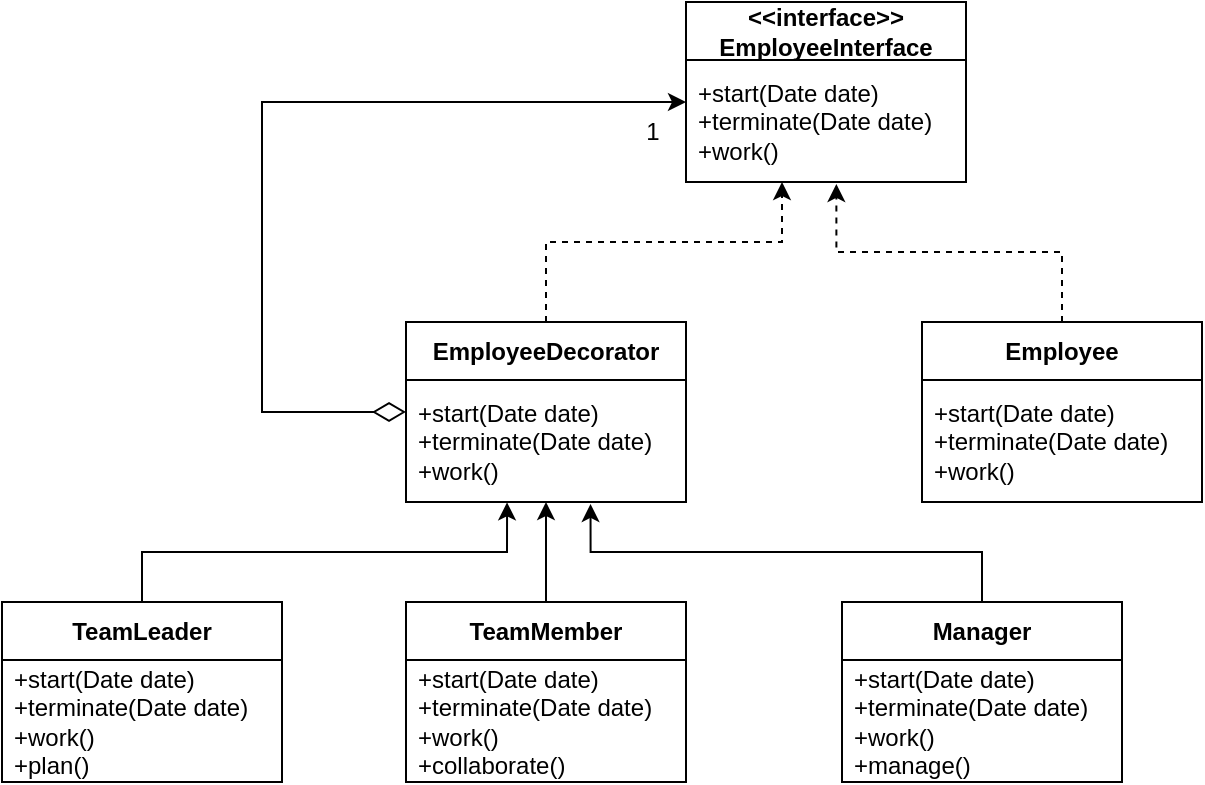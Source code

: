 <mxfile version="21.1.7" type="device">
  <diagram name="Página-1" id="sE2SjiLkorlBTkyt2gvi">
    <mxGraphModel dx="1633" dy="545" grid="1" gridSize="10" guides="1" tooltips="1" connect="1" arrows="1" fold="1" page="1" pageScale="1" pageWidth="583" pageHeight="827" math="0" shadow="0">
      <root>
        <mxCell id="0" />
        <mxCell id="1" parent="0" />
        <mxCell id="8pvvA_8ngnJw5dd9LJ02-1" value="&amp;lt;&amp;lt;interface&amp;gt;&amp;gt;&lt;br&gt;EmployeeInterface" style="swimlane;fontStyle=1;align=center;verticalAlign=middle;childLayout=stackLayout;horizontal=1;startSize=29;horizontalStack=0;resizeParent=1;resizeParentMax=0;resizeLast=0;collapsible=0;marginBottom=0;html=1;whiteSpace=wrap;" vertex="1" parent="1">
          <mxGeometry x="222" y="90" width="140" height="90" as="geometry" />
        </mxCell>
        <mxCell id="8pvvA_8ngnJw5dd9LJ02-3" value="+start(Date date)&lt;br&gt;+terminate(Date date)&lt;br&gt;+work()" style="text;html=1;strokeColor=none;fillColor=none;align=left;verticalAlign=middle;spacingLeft=4;spacingRight=4;overflow=hidden;rotatable=0;points=[[0,0.5],[1,0.5]];portConstraint=eastwest;whiteSpace=wrap;" vertex="1" parent="8pvvA_8ngnJw5dd9LJ02-1">
          <mxGeometry y="29" width="140" height="61" as="geometry" />
        </mxCell>
        <mxCell id="8pvvA_8ngnJw5dd9LJ02-8" style="edgeStyle=orthogonalEdgeStyle;rounded=0;orthogonalLoop=1;jettySize=auto;html=1;dashed=1;" edge="1" parent="1" source="8pvvA_8ngnJw5dd9LJ02-4" target="8pvvA_8ngnJw5dd9LJ02-3">
          <mxGeometry relative="1" as="geometry">
            <Array as="points">
              <mxPoint x="152" y="210" />
              <mxPoint x="270" y="210" />
            </Array>
          </mxGeometry>
        </mxCell>
        <mxCell id="8pvvA_8ngnJw5dd9LJ02-21" style="edgeStyle=orthogonalEdgeStyle;rounded=0;orthogonalLoop=1;jettySize=auto;html=1;startArrow=diamondThin;startFill=0;startSize=14;" edge="1" parent="1" source="8pvvA_8ngnJw5dd9LJ02-4" target="8pvvA_8ngnJw5dd9LJ02-1">
          <mxGeometry relative="1" as="geometry">
            <Array as="points">
              <mxPoint x="10" y="295" />
              <mxPoint x="10" y="140" />
            </Array>
          </mxGeometry>
        </mxCell>
        <mxCell id="8pvvA_8ngnJw5dd9LJ02-4" value="EmployeeDecorator" style="swimlane;fontStyle=1;align=center;verticalAlign=middle;childLayout=stackLayout;horizontal=1;startSize=29;horizontalStack=0;resizeParent=1;resizeParentMax=0;resizeLast=0;collapsible=0;marginBottom=0;html=1;whiteSpace=wrap;" vertex="1" parent="1">
          <mxGeometry x="82" y="250" width="140" height="90" as="geometry" />
        </mxCell>
        <mxCell id="8pvvA_8ngnJw5dd9LJ02-5" value="+start(Date date)&lt;br&gt;+terminate(Date date)&lt;br&gt;+work()" style="text;html=1;strokeColor=none;fillColor=none;align=left;verticalAlign=middle;spacingLeft=4;spacingRight=4;overflow=hidden;rotatable=0;points=[[0,0.5],[1,0.5]];portConstraint=eastwest;whiteSpace=wrap;" vertex="1" parent="8pvvA_8ngnJw5dd9LJ02-4">
          <mxGeometry y="29" width="140" height="61" as="geometry" />
        </mxCell>
        <mxCell id="8pvvA_8ngnJw5dd9LJ02-9" style="edgeStyle=orthogonalEdgeStyle;rounded=0;orthogonalLoop=1;jettySize=auto;html=1;entryX=0.537;entryY=1.016;entryDx=0;entryDy=0;entryPerimeter=0;dashed=1;" edge="1" parent="1" source="8pvvA_8ngnJw5dd9LJ02-6" target="8pvvA_8ngnJw5dd9LJ02-3">
          <mxGeometry relative="1" as="geometry" />
        </mxCell>
        <mxCell id="8pvvA_8ngnJw5dd9LJ02-6" value="Employee" style="swimlane;fontStyle=1;align=center;verticalAlign=middle;childLayout=stackLayout;horizontal=1;startSize=29;horizontalStack=0;resizeParent=1;resizeParentMax=0;resizeLast=0;collapsible=0;marginBottom=0;html=1;whiteSpace=wrap;" vertex="1" parent="1">
          <mxGeometry x="340" y="250" width="140" height="90" as="geometry" />
        </mxCell>
        <mxCell id="8pvvA_8ngnJw5dd9LJ02-7" value="+start(Date date)&lt;br&gt;+terminate(Date date)&lt;br&gt;+work()" style="text;html=1;strokeColor=none;fillColor=none;align=left;verticalAlign=middle;spacingLeft=4;spacingRight=4;overflow=hidden;rotatable=0;points=[[0,0.5],[1,0.5]];portConstraint=eastwest;whiteSpace=wrap;" vertex="1" parent="8pvvA_8ngnJw5dd9LJ02-6">
          <mxGeometry y="29" width="140" height="61" as="geometry" />
        </mxCell>
        <mxCell id="8pvvA_8ngnJw5dd9LJ02-17" style="edgeStyle=orthogonalEdgeStyle;rounded=0;orthogonalLoop=1;jettySize=auto;html=1;entryX=0.5;entryY=1;entryDx=0;entryDy=0;entryPerimeter=0;" edge="1" parent="1" source="8pvvA_8ngnJw5dd9LJ02-10" target="8pvvA_8ngnJw5dd9LJ02-5">
          <mxGeometry relative="1" as="geometry" />
        </mxCell>
        <mxCell id="8pvvA_8ngnJw5dd9LJ02-10" value="TeamMember" style="swimlane;fontStyle=1;align=center;verticalAlign=middle;childLayout=stackLayout;horizontal=1;startSize=29;horizontalStack=0;resizeParent=1;resizeParentMax=0;resizeLast=0;collapsible=0;marginBottom=0;html=1;whiteSpace=wrap;" vertex="1" parent="1">
          <mxGeometry x="82" y="390" width="140" height="90" as="geometry" />
        </mxCell>
        <mxCell id="8pvvA_8ngnJw5dd9LJ02-11" value="+start(Date date)&lt;br&gt;+terminate(Date date)&lt;br&gt;+work()&lt;br&gt;+collaborate()" style="text;html=1;strokeColor=none;fillColor=none;align=left;verticalAlign=middle;spacingLeft=4;spacingRight=4;overflow=hidden;rotatable=0;points=[[0,0.5],[1,0.5]];portConstraint=eastwest;whiteSpace=wrap;" vertex="1" parent="8pvvA_8ngnJw5dd9LJ02-10">
          <mxGeometry y="29" width="140" height="61" as="geometry" />
        </mxCell>
        <mxCell id="8pvvA_8ngnJw5dd9LJ02-16" style="edgeStyle=orthogonalEdgeStyle;rounded=0;orthogonalLoop=1;jettySize=auto;html=1;entryX=0.361;entryY=1.003;entryDx=0;entryDy=0;entryPerimeter=0;" edge="1" parent="1" source="8pvvA_8ngnJw5dd9LJ02-12" target="8pvvA_8ngnJw5dd9LJ02-5">
          <mxGeometry relative="1" as="geometry" />
        </mxCell>
        <mxCell id="8pvvA_8ngnJw5dd9LJ02-12" value="TeamLeader" style="swimlane;fontStyle=1;align=center;verticalAlign=middle;childLayout=stackLayout;horizontal=1;startSize=29;horizontalStack=0;resizeParent=1;resizeParentMax=0;resizeLast=0;collapsible=0;marginBottom=0;html=1;whiteSpace=wrap;" vertex="1" parent="1">
          <mxGeometry x="-120" y="390" width="140" height="90" as="geometry" />
        </mxCell>
        <mxCell id="8pvvA_8ngnJw5dd9LJ02-13" value="+start(Date date)&lt;br&gt;+terminate(Date date)&lt;br&gt;+work()&lt;br&gt;+plan()" style="text;html=1;strokeColor=none;fillColor=none;align=left;verticalAlign=middle;spacingLeft=4;spacingRight=4;overflow=hidden;rotatable=0;points=[[0,0.5],[1,0.5]];portConstraint=eastwest;whiteSpace=wrap;" vertex="1" parent="8pvvA_8ngnJw5dd9LJ02-12">
          <mxGeometry y="29" width="140" height="61" as="geometry" />
        </mxCell>
        <mxCell id="8pvvA_8ngnJw5dd9LJ02-18" style="edgeStyle=orthogonalEdgeStyle;rounded=0;orthogonalLoop=1;jettySize=auto;html=1;entryX=0.659;entryY=1.016;entryDx=0;entryDy=0;entryPerimeter=0;" edge="1" parent="1" source="8pvvA_8ngnJw5dd9LJ02-14" target="8pvvA_8ngnJw5dd9LJ02-5">
          <mxGeometry relative="1" as="geometry" />
        </mxCell>
        <mxCell id="8pvvA_8ngnJw5dd9LJ02-14" value="Manager" style="swimlane;fontStyle=1;align=center;verticalAlign=middle;childLayout=stackLayout;horizontal=1;startSize=29;horizontalStack=0;resizeParent=1;resizeParentMax=0;resizeLast=0;collapsible=0;marginBottom=0;html=1;whiteSpace=wrap;" vertex="1" parent="1">
          <mxGeometry x="300" y="390" width="140" height="90" as="geometry" />
        </mxCell>
        <mxCell id="8pvvA_8ngnJw5dd9LJ02-15" value="+start(Date date)&lt;br&gt;+terminate(Date date)&lt;br&gt;+work()&lt;br&gt;+manage()" style="text;html=1;strokeColor=none;fillColor=none;align=left;verticalAlign=middle;spacingLeft=4;spacingRight=4;overflow=hidden;rotatable=0;points=[[0,0.5],[1,0.5]];portConstraint=eastwest;whiteSpace=wrap;" vertex="1" parent="8pvvA_8ngnJw5dd9LJ02-14">
          <mxGeometry y="29" width="140" height="61" as="geometry" />
        </mxCell>
        <mxCell id="8pvvA_8ngnJw5dd9LJ02-22" value="1" style="text;html=1;align=center;verticalAlign=middle;resizable=0;points=[];autosize=1;strokeColor=none;fillColor=none;" vertex="1" parent="1">
          <mxGeometry x="190" y="140" width="30" height="30" as="geometry" />
        </mxCell>
      </root>
    </mxGraphModel>
  </diagram>
</mxfile>
